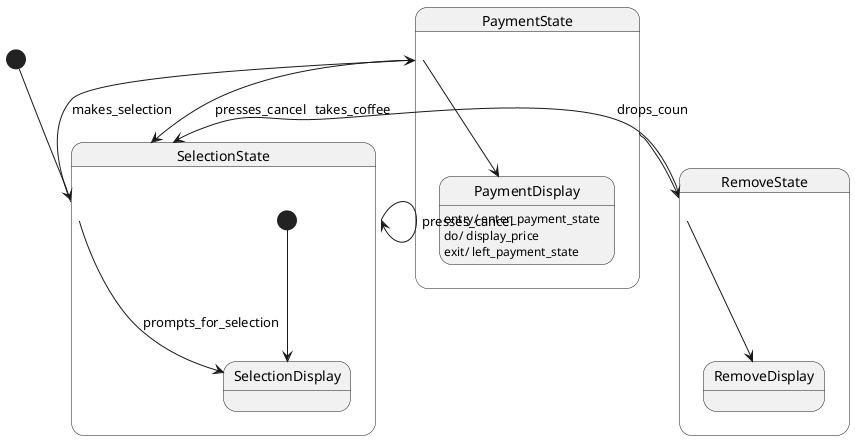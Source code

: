 @startuml

[*] --> SelectionState
state SelectionState {
    [*] --> SelectionDisplay
    SelectionState --> SelectionDisplay: prompts_for_selection
}

state PaymentState {
    PaymentState --> PaymentDisplay
    PaymentDisplay: entry/ enter_payment_state
    PaymentDisplay: do/ display_price
    PaymentDisplay: exit/ left_payment_state
}

state RemoveState {
    RemoveState --> RemoveDisplay
}

SelectionState --> SelectionState: presses_cancel
SelectionState --> PaymentState: makes_selection
PaymentState   --> RemoveState: drops_coun
PaymentState   --> SelectionState: presses_cancel
RemoveState    --> SelectionState: takes_coffee

@enduml
